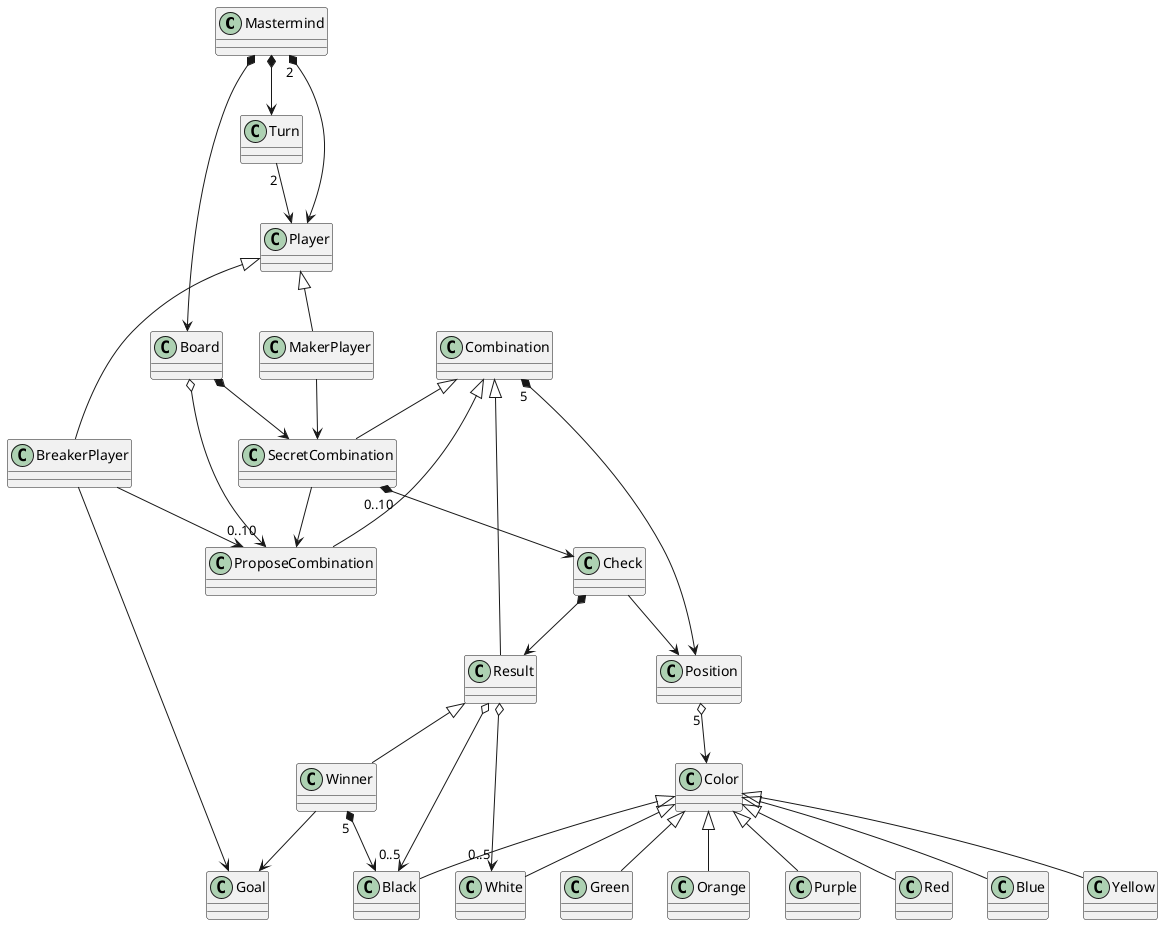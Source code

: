 @startuml "Mastermind Domain Model"
	class Mastermind
	class Board
	class Player
	class Turn

	class MakerPlayer
	class BreakerPlayer

	class Combination
	class ProposeCombination
	class SecretCombination

	class Check
	class Result

	class Position
	Class Color
	Class Red
	Class Blue
	Class Yellow
	Class Green
	Class Orange
	Class Purple

	Class Goal

	Class Winner

	Mastermind "2" *--> Player
	Mastermind *--> Board
	Mastermind *--> Turn
	Turn "2" --> Player

	Combination <|-- SecretCombination
	Combination <|-- ProposeCombination
	Combination <|-- Result

	SecretCombination "0..10" *--> Check
	SecretCombination -->  ProposeCombination

	Player  <|-- MakerPlayer
	Player  <|-- BreakerPlayer

	MakerPlayer --> SecretCombination

	BreakerPlayer --> ProposeCombination
	BreakerPlayer --> Goal

	Board *--> SecretCombination
	Board o--> "0..10" ProposeCombination

	Combination "5" *--> Position

	Position "5" o--> Color

	Color <|-- White
	Color <|-- Black
	Color <|-- Red
	Color <|-- Blue
	Color <|-- Yellow
	Color <|-- Green
	Color <|-- Orange
	Color <|-- Purple

	Check *--> Result
	Check --> Position

	Result <|-- Winner
	Result  o--> "0..5" White
	Result  o--> "0..5" Black

	Winner --> Goal
	Winner "5" *--> Black
@enduml